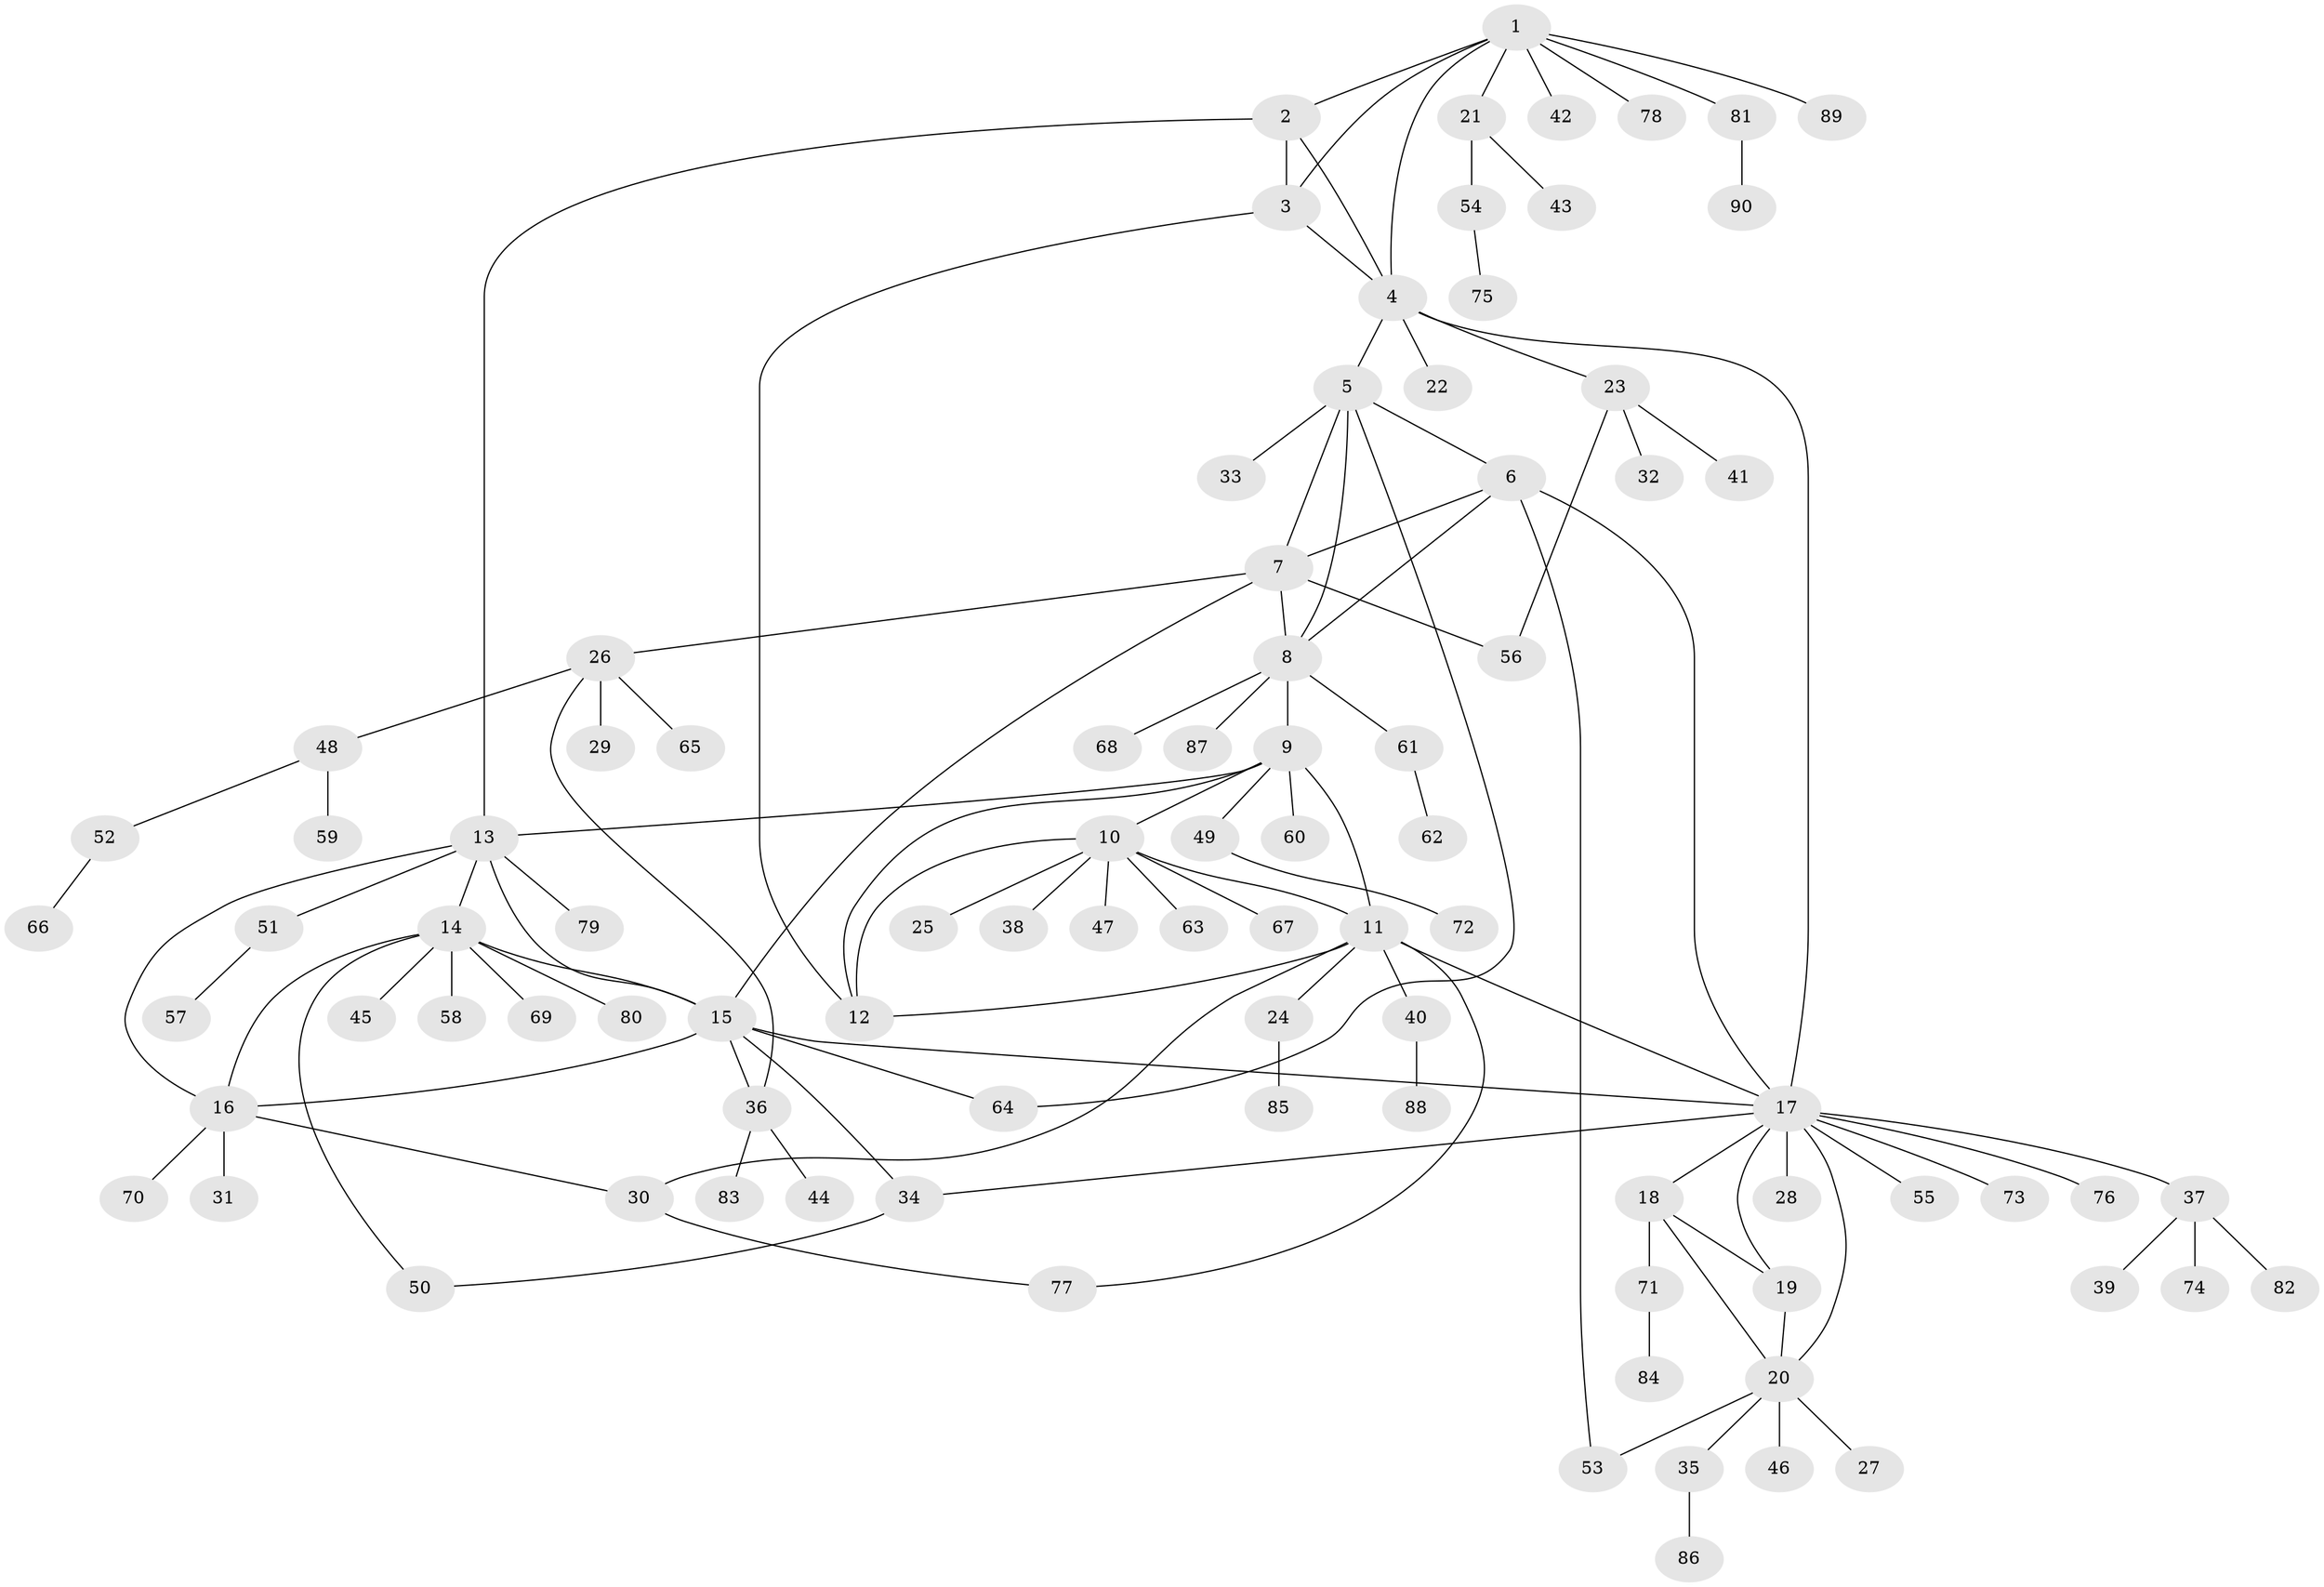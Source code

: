 // coarse degree distribution, {6: 0.046875, 7: 0.015625, 4: 0.03125, 5: 0.0625, 8: 0.015625, 11: 0.03125, 12: 0.015625, 3: 0.09375, 1: 0.609375, 2: 0.078125}
// Generated by graph-tools (version 1.1) at 2025/52/02/27/25 19:52:19]
// undirected, 90 vertices, 118 edges
graph export_dot {
graph [start="1"]
  node [color=gray90,style=filled];
  1;
  2;
  3;
  4;
  5;
  6;
  7;
  8;
  9;
  10;
  11;
  12;
  13;
  14;
  15;
  16;
  17;
  18;
  19;
  20;
  21;
  22;
  23;
  24;
  25;
  26;
  27;
  28;
  29;
  30;
  31;
  32;
  33;
  34;
  35;
  36;
  37;
  38;
  39;
  40;
  41;
  42;
  43;
  44;
  45;
  46;
  47;
  48;
  49;
  50;
  51;
  52;
  53;
  54;
  55;
  56;
  57;
  58;
  59;
  60;
  61;
  62;
  63;
  64;
  65;
  66;
  67;
  68;
  69;
  70;
  71;
  72;
  73;
  74;
  75;
  76;
  77;
  78;
  79;
  80;
  81;
  82;
  83;
  84;
  85;
  86;
  87;
  88;
  89;
  90;
  1 -- 2;
  1 -- 3;
  1 -- 4;
  1 -- 21;
  1 -- 42;
  1 -- 78;
  1 -- 81;
  1 -- 89;
  2 -- 3;
  2 -- 4;
  2 -- 13;
  3 -- 4;
  3 -- 12;
  4 -- 5;
  4 -- 17;
  4 -- 22;
  4 -- 23;
  5 -- 6;
  5 -- 7;
  5 -- 8;
  5 -- 33;
  5 -- 64;
  6 -- 7;
  6 -- 8;
  6 -- 17;
  6 -- 53;
  7 -- 8;
  7 -- 15;
  7 -- 26;
  7 -- 56;
  8 -- 9;
  8 -- 61;
  8 -- 68;
  8 -- 87;
  9 -- 10;
  9 -- 11;
  9 -- 12;
  9 -- 13;
  9 -- 49;
  9 -- 60;
  10 -- 11;
  10 -- 12;
  10 -- 25;
  10 -- 38;
  10 -- 47;
  10 -- 63;
  10 -- 67;
  11 -- 12;
  11 -- 17;
  11 -- 24;
  11 -- 30;
  11 -- 40;
  11 -- 77;
  13 -- 14;
  13 -- 15;
  13 -- 16;
  13 -- 51;
  13 -- 79;
  14 -- 15;
  14 -- 16;
  14 -- 45;
  14 -- 50;
  14 -- 58;
  14 -- 69;
  14 -- 80;
  15 -- 16;
  15 -- 17;
  15 -- 34;
  15 -- 36;
  15 -- 64;
  16 -- 30;
  16 -- 31;
  16 -- 70;
  17 -- 18;
  17 -- 19;
  17 -- 20;
  17 -- 28;
  17 -- 34;
  17 -- 37;
  17 -- 55;
  17 -- 73;
  17 -- 76;
  18 -- 19;
  18 -- 20;
  18 -- 71;
  19 -- 20;
  20 -- 27;
  20 -- 35;
  20 -- 46;
  20 -- 53;
  21 -- 43;
  21 -- 54;
  23 -- 32;
  23 -- 41;
  23 -- 56;
  24 -- 85;
  26 -- 29;
  26 -- 36;
  26 -- 48;
  26 -- 65;
  30 -- 77;
  34 -- 50;
  35 -- 86;
  36 -- 44;
  36 -- 83;
  37 -- 39;
  37 -- 74;
  37 -- 82;
  40 -- 88;
  48 -- 52;
  48 -- 59;
  49 -- 72;
  51 -- 57;
  52 -- 66;
  54 -- 75;
  61 -- 62;
  71 -- 84;
  81 -- 90;
}

